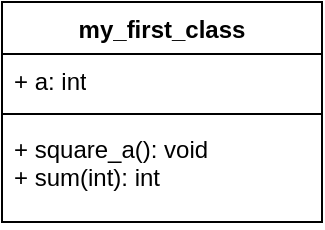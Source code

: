 <mxfile version="25.0.2">
  <diagram name="Page-1" id="MxoNv4nQiQHgK9i8ivyI">
    <mxGraphModel dx="1114" dy="780" grid="1" gridSize="10" guides="1" tooltips="1" connect="1" arrows="1" fold="1" page="1" pageScale="1" pageWidth="826" pageHeight="1169" math="0" shadow="0">
      <root>
        <mxCell id="0" />
        <mxCell id="1" parent="0" />
        <mxCell id="JxRFG7sV6omq5Ux-D1lD-9" value="my_first_class" style="swimlane;fontStyle=1;align=center;verticalAlign=top;childLayout=stackLayout;horizontal=1;startSize=26;horizontalStack=0;resizeParent=1;resizeParentMax=0;resizeLast=0;collapsible=1;marginBottom=0;whiteSpace=wrap;html=1;" vertex="1" parent="1">
          <mxGeometry x="320" y="140" width="160" height="110" as="geometry" />
        </mxCell>
        <mxCell id="JxRFG7sV6omq5Ux-D1lD-10" value="+ a: int" style="text;strokeColor=none;fillColor=none;align=left;verticalAlign=top;spacingLeft=4;spacingRight=4;overflow=hidden;rotatable=0;points=[[0,0.5],[1,0.5]];portConstraint=eastwest;whiteSpace=wrap;html=1;" vertex="1" parent="JxRFG7sV6omq5Ux-D1lD-9">
          <mxGeometry y="26" width="160" height="26" as="geometry" />
        </mxCell>
        <mxCell id="JxRFG7sV6omq5Ux-D1lD-11" value="" style="line;strokeWidth=1;fillColor=none;align=left;verticalAlign=middle;spacingTop=-1;spacingLeft=3;spacingRight=3;rotatable=0;labelPosition=right;points=[];portConstraint=eastwest;strokeColor=inherit;" vertex="1" parent="JxRFG7sV6omq5Ux-D1lD-9">
          <mxGeometry y="52" width="160" height="8" as="geometry" />
        </mxCell>
        <mxCell id="JxRFG7sV6omq5Ux-D1lD-12" value="+ square_a(): void&lt;div&gt;+ sum(int): int&lt;br&gt;&lt;/div&gt;" style="text;strokeColor=none;fillColor=none;align=left;verticalAlign=top;spacingLeft=4;spacingRight=4;overflow=hidden;rotatable=0;points=[[0,0.5],[1,0.5]];portConstraint=eastwest;whiteSpace=wrap;html=1;" vertex="1" parent="JxRFG7sV6omq5Ux-D1lD-9">
          <mxGeometry y="60" width="160" height="50" as="geometry" />
        </mxCell>
      </root>
    </mxGraphModel>
  </diagram>
</mxfile>
